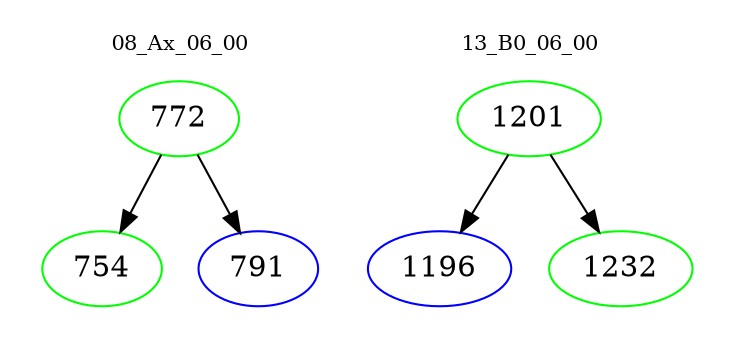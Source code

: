 digraph{
subgraph cluster_0 {
color = white
label = "08_Ax_06_00";
fontsize=10;
T0_772 [label="772", color="green"]
T0_772 -> T0_754 [color="black"]
T0_754 [label="754", color="green"]
T0_772 -> T0_791 [color="black"]
T0_791 [label="791", color="blue"]
}
subgraph cluster_1 {
color = white
label = "13_B0_06_00";
fontsize=10;
T1_1201 [label="1201", color="green"]
T1_1201 -> T1_1196 [color="black"]
T1_1196 [label="1196", color="blue"]
T1_1201 -> T1_1232 [color="black"]
T1_1232 [label="1232", color="green"]
}
}
